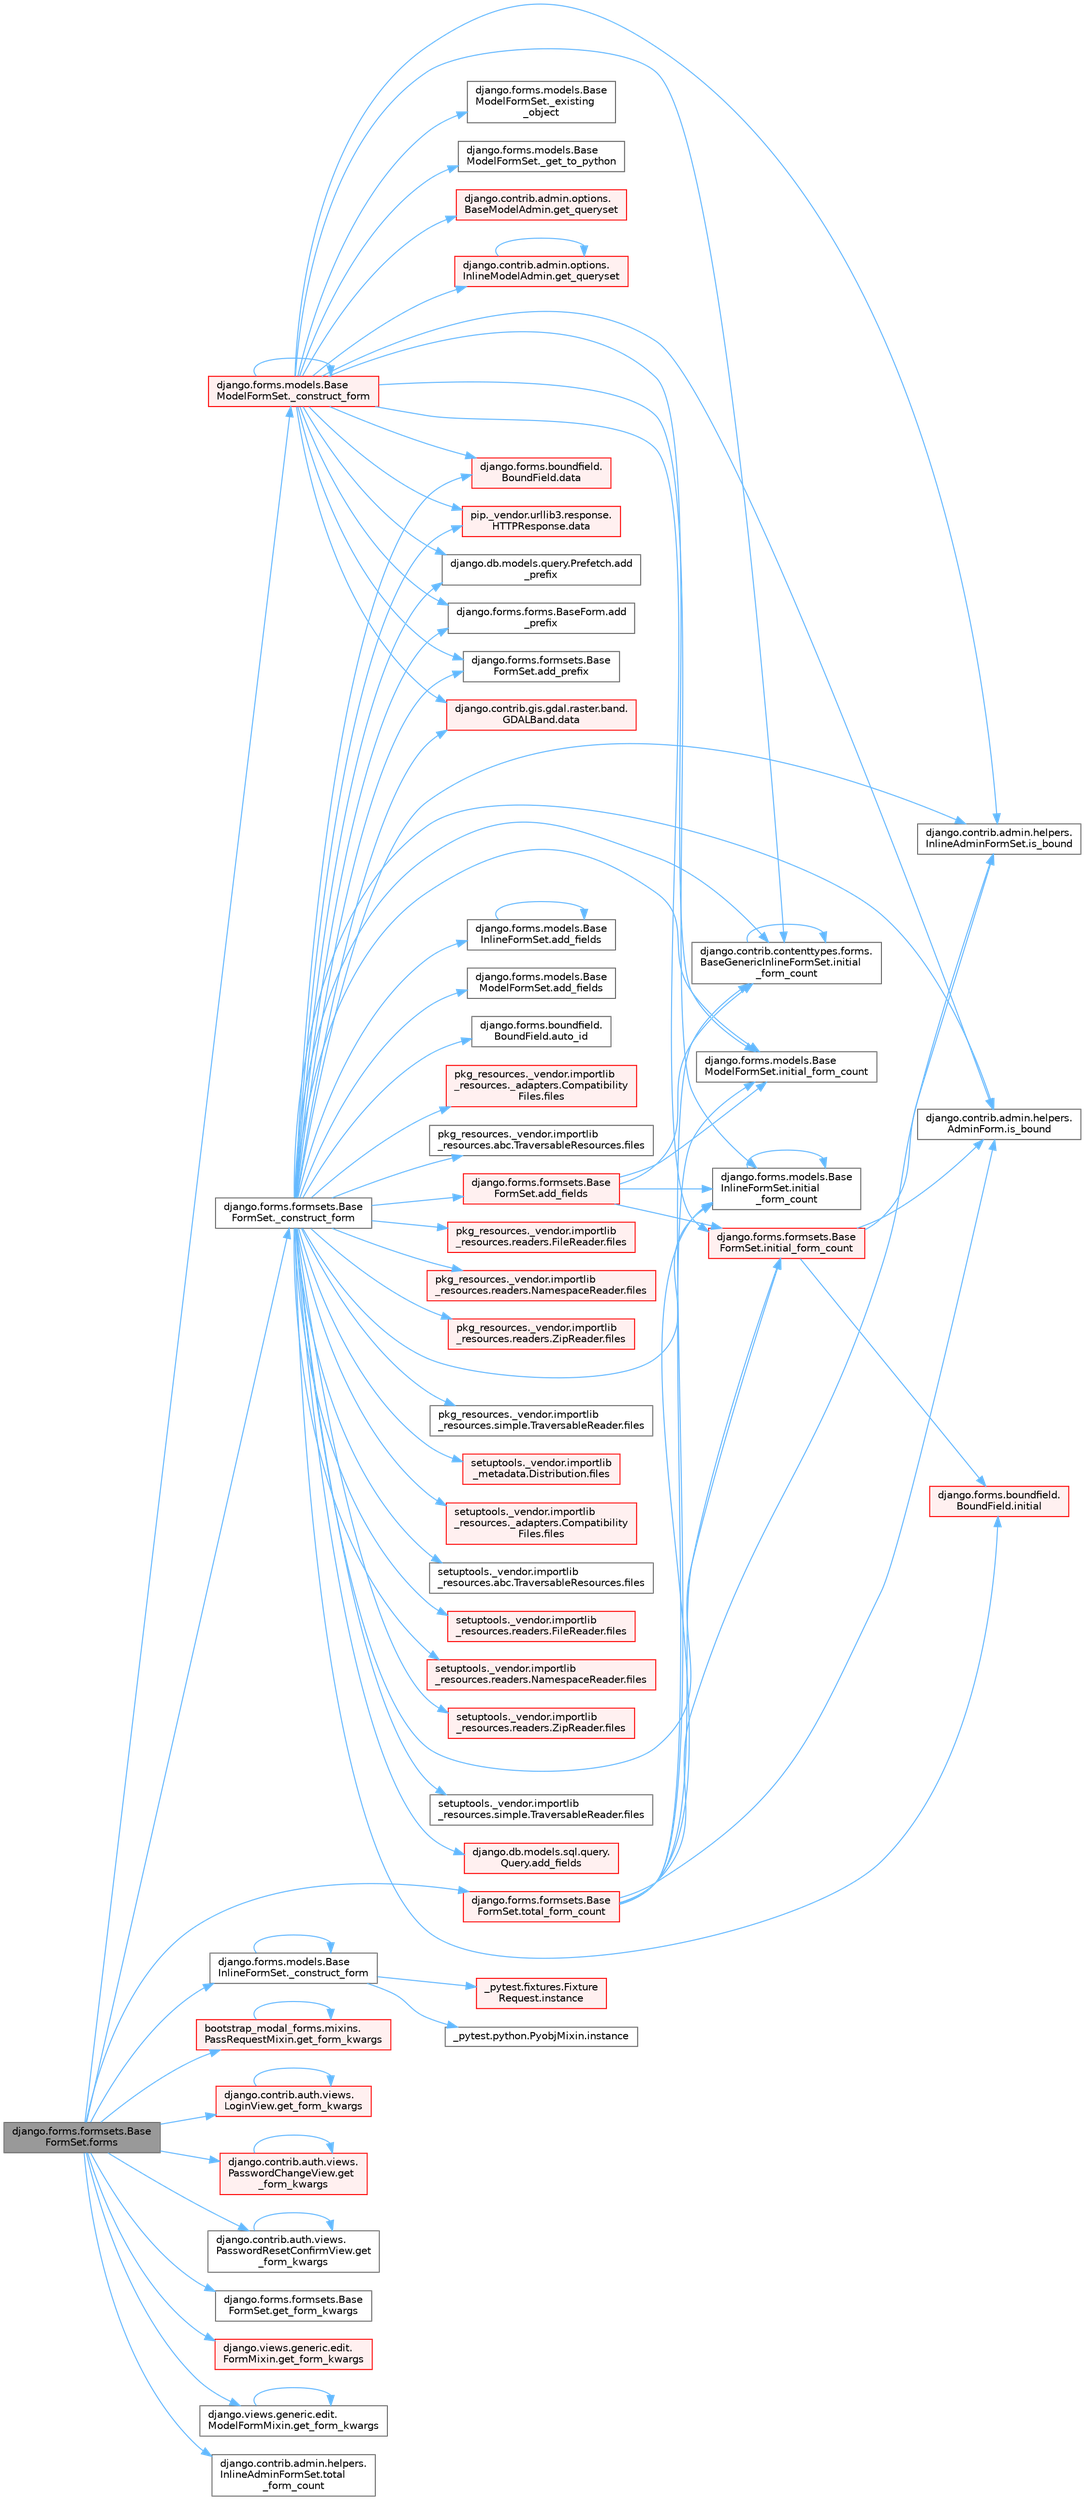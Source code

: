 digraph "django.forms.formsets.BaseFormSet.forms"
{
 // LATEX_PDF_SIZE
  bgcolor="transparent";
  edge [fontname=Helvetica,fontsize=10,labelfontname=Helvetica,labelfontsize=10];
  node [fontname=Helvetica,fontsize=10,shape=box,height=0.2,width=0.4];
  rankdir="LR";
  Node1 [id="Node000001",label="django.forms.formsets.Base\lFormSet.forms",height=0.2,width=0.4,color="gray40", fillcolor="grey60", style="filled", fontcolor="black",tooltip=" "];
  Node1 -> Node2 [id="edge1_Node000001_Node000002",color="steelblue1",style="solid",tooltip=" "];
  Node2 [id="Node000002",label="django.forms.formsets.Base\lFormSet._construct_form",height=0.2,width=0.4,color="grey40", fillcolor="white", style="filled",URL="$classdjango_1_1forms_1_1formsets_1_1_base_form_set.html#a4a92b0779a5f5964325e73f9c8521fe8",tooltip=" "];
  Node2 -> Node3 [id="edge2_Node000002_Node000003",color="steelblue1",style="solid",tooltip=" "];
  Node3 [id="Node000003",label="django.db.models.sql.query.\lQuery.add_fields",height=0.2,width=0.4,color="red", fillcolor="#FFF0F0", style="filled",URL="$classdjango_1_1db_1_1models_1_1sql_1_1query_1_1_query.html#a86b6a93688b1029c5cc8095a6bc8b683",tooltip=" "];
  Node2 -> Node4486 [id="edge3_Node000002_Node004486",color="steelblue1",style="solid",tooltip=" "];
  Node4486 [id="Node004486",label="django.forms.formsets.Base\lFormSet.add_fields",height=0.2,width=0.4,color="red", fillcolor="#FFF0F0", style="filled",URL="$classdjango_1_1forms_1_1formsets_1_1_base_form_set.html#a9db7c4b565cef620c0195e8f424c3861",tooltip=" "];
  Node4486 -> Node2232 [id="edge4_Node004486_Node002232",color="steelblue1",style="solid",tooltip=" "];
  Node2232 [id="Node002232",label="django.contrib.contenttypes.forms.\lBaseGenericInlineFormSet.initial\l_form_count",height=0.2,width=0.4,color="grey40", fillcolor="white", style="filled",URL="$classdjango_1_1contrib_1_1contenttypes_1_1forms_1_1_base_generic_inline_form_set.html#a3022118f13a1deac787ae2b1e56a4351",tooltip=" "];
  Node2232 -> Node2232 [id="edge5_Node002232_Node002232",color="steelblue1",style="solid",tooltip=" "];
  Node4486 -> Node2233 [id="edge6_Node004486_Node002233",color="steelblue1",style="solid",tooltip=" "];
  Node2233 [id="Node002233",label="django.forms.formsets.Base\lFormSet.initial_form_count",height=0.2,width=0.4,color="red", fillcolor="#FFF0F0", style="filled",URL="$classdjango_1_1forms_1_1formsets_1_1_base_form_set.html#ac69af218aef466f57271c03f8406077e",tooltip=" "];
  Node2233 -> Node575 [id="edge7_Node002233_Node000575",color="steelblue1",style="solid",tooltip=" "];
  Node575 [id="Node000575",label="django.forms.boundfield.\lBoundField.initial",height=0.2,width=0.4,color="red", fillcolor="#FFF0F0", style="filled",URL="$classdjango_1_1forms_1_1boundfield_1_1_bound_field.html#a81706c00426d51f42167d00c2018cb92",tooltip=" "];
  Node2233 -> Node2226 [id="edge8_Node002233_Node002226",color="steelblue1",style="solid",tooltip=" "];
  Node2226 [id="Node002226",label="django.contrib.admin.helpers.\lAdminForm.is_bound",height=0.2,width=0.4,color="grey40", fillcolor="white", style="filled",URL="$classdjango_1_1contrib_1_1admin_1_1helpers_1_1_admin_form.html#a3db6718d4233338252982b87421a1ae9",tooltip=" "];
  Node2233 -> Node2227 [id="edge9_Node002233_Node002227",color="steelblue1",style="solid",tooltip=" "];
  Node2227 [id="Node002227",label="django.contrib.admin.helpers.\lInlineAdminFormSet.is_bound",height=0.2,width=0.4,color="grey40", fillcolor="white", style="filled",URL="$classdjango_1_1contrib_1_1admin_1_1helpers_1_1_inline_admin_form_set.html#a54ae697ea028b7ed3e193f059bc54a71",tooltip=" "];
  Node4486 -> Node2235 [id="edge10_Node004486_Node002235",color="steelblue1",style="solid",tooltip=" "];
  Node2235 [id="Node002235",label="django.forms.models.Base\lInlineFormSet.initial\l_form_count",height=0.2,width=0.4,color="grey40", fillcolor="white", style="filled",URL="$classdjango_1_1forms_1_1models_1_1_base_inline_form_set.html#ab1bf4b2e98a48b37719c19eba66c05f4",tooltip=" "];
  Node2235 -> Node2235 [id="edge11_Node002235_Node002235",color="steelblue1",style="solid",tooltip=" "];
  Node4486 -> Node2236 [id="edge12_Node004486_Node002236",color="steelblue1",style="solid",tooltip=" "];
  Node2236 [id="Node002236",label="django.forms.models.Base\lModelFormSet.initial_form_count",height=0.2,width=0.4,color="grey40", fillcolor="white", style="filled",URL="$classdjango_1_1forms_1_1models_1_1_base_model_form_set.html#a52c99928025ea0082ad8ea8c7b7ccdf3",tooltip=" "];
  Node2 -> Node4489 [id="edge13_Node000002_Node004489",color="steelblue1",style="solid",tooltip=" "];
  Node4489 [id="Node004489",label="django.forms.models.Base\lInlineFormSet.add_fields",height=0.2,width=0.4,color="grey40", fillcolor="white", style="filled",URL="$classdjango_1_1forms_1_1models_1_1_base_inline_form_set.html#a8e14729fad18b2b23207dfeaffc15cb1",tooltip=" "];
  Node4489 -> Node4489 [id="edge14_Node004489_Node004489",color="steelblue1",style="solid",tooltip=" "];
  Node2 -> Node4490 [id="edge15_Node000002_Node004490",color="steelblue1",style="solid",tooltip=" "];
  Node4490 [id="Node004490",label="django.forms.models.Base\lModelFormSet.add_fields",height=0.2,width=0.4,color="grey40", fillcolor="white", style="filled",URL="$classdjango_1_1forms_1_1models_1_1_base_model_form_set.html#a7cbfcd0996447218ac3164fd6a1305bc",tooltip=" "];
  Node2 -> Node4491 [id="edge16_Node000002_Node004491",color="steelblue1",style="solid",tooltip=" "];
  Node4491 [id="Node004491",label="django.db.models.query.Prefetch.add\l_prefix",height=0.2,width=0.4,color="grey40", fillcolor="white", style="filled",URL="$classdjango_1_1db_1_1models_1_1query_1_1_prefetch.html#afb4d279a423967d5f32da91385163ef5",tooltip=" "];
  Node2 -> Node4492 [id="edge17_Node000002_Node004492",color="steelblue1",style="solid",tooltip=" "];
  Node4492 [id="Node004492",label="django.forms.forms.BaseForm.add\l_prefix",height=0.2,width=0.4,color="grey40", fillcolor="white", style="filled",URL="$classdjango_1_1forms_1_1forms_1_1_base_form.html#ae40cfd5224bffe1e658208d9733eb1cf",tooltip=" "];
  Node2 -> Node2231 [id="edge18_Node000002_Node002231",color="steelblue1",style="solid",tooltip=" "];
  Node2231 [id="Node002231",label="django.forms.formsets.Base\lFormSet.add_prefix",height=0.2,width=0.4,color="grey40", fillcolor="white", style="filled",URL="$classdjango_1_1forms_1_1formsets_1_1_base_form_set.html#a0498beaa50e1791022fde719a1e28ab8",tooltip=" "];
  Node2 -> Node1653 [id="edge19_Node000002_Node001653",color="steelblue1",style="solid",tooltip=" "];
  Node1653 [id="Node001653",label="django.forms.boundfield.\lBoundField.auto_id",height=0.2,width=0.4,color="grey40", fillcolor="white", style="filled",URL="$classdjango_1_1forms_1_1boundfield_1_1_bound_field.html#ae7b115e17041dcc8625b27f5e055a47c",tooltip=" "];
  Node2 -> Node271 [id="edge20_Node000002_Node000271",color="steelblue1",style="solid",tooltip=" "];
  Node271 [id="Node000271",label="django.contrib.gis.gdal.raster.band.\lGDALBand.data",height=0.2,width=0.4,color="red", fillcolor="#FFF0F0", style="filled",URL="$classdjango_1_1contrib_1_1gis_1_1gdal_1_1raster_1_1band_1_1_g_d_a_l_band.html#a5d37dc4c4d5a50a21b75460e75f9ee4d",tooltip=" "];
  Node2 -> Node349 [id="edge21_Node000002_Node000349",color="steelblue1",style="solid",tooltip=" "];
  Node349 [id="Node000349",label="django.forms.boundfield.\lBoundField.data",height=0.2,width=0.4,color="red", fillcolor="#FFF0F0", style="filled",URL="$classdjango_1_1forms_1_1boundfield_1_1_bound_field.html#ad38e19a5099c352218e82322f47b020c",tooltip=" "];
  Node2 -> Node350 [id="edge22_Node000002_Node000350",color="steelblue1",style="solid",tooltip=" "];
  Node350 [id="Node000350",label="pip._vendor.urllib3.response.\lHTTPResponse.data",height=0.2,width=0.4,color="red", fillcolor="#FFF0F0", style="filled",URL="$classpip_1_1__vendor_1_1urllib3_1_1response_1_1_h_t_t_p_response.html#abf3c538704803faf453331b0031f3bdd",tooltip=" "];
  Node2 -> Node2450 [id="edge23_Node000002_Node002450",color="steelblue1",style="solid",tooltip=" "];
  Node2450 [id="Node002450",label="pkg_resources._vendor.importlib\l_resources._adapters.Compatibility\lFiles.files",height=0.2,width=0.4,color="red", fillcolor="#FFF0F0", style="filled",URL="$classpkg__resources_1_1__vendor_1_1importlib__resources_1_1__adapters_1_1_compatibility_files.html#a8b9d338ee8b5f6f2b1b612d2835a5528",tooltip=" "];
  Node2 -> Node2451 [id="edge24_Node000002_Node002451",color="steelblue1",style="solid",tooltip=" "];
  Node2451 [id="Node002451",label="pkg_resources._vendor.importlib\l_resources.abc.TraversableResources.files",height=0.2,width=0.4,color="grey40", fillcolor="white", style="filled",URL="$classpkg__resources_1_1__vendor_1_1importlib__resources_1_1abc_1_1_traversable_resources.html#a355a5579db7885b20dd95b6175965f5b",tooltip=" "];
  Node2 -> Node2452 [id="edge25_Node000002_Node002452",color="steelblue1",style="solid",tooltip=" "];
  Node2452 [id="Node002452",label="pkg_resources._vendor.importlib\l_resources.readers.FileReader.files",height=0.2,width=0.4,color="red", fillcolor="#FFF0F0", style="filled",URL="$classpkg__resources_1_1__vendor_1_1importlib__resources_1_1readers_1_1_file_reader.html#ac80e1e3a22d012bbfb5f1b7a753bab21",tooltip=" "];
  Node2 -> Node2453 [id="edge26_Node000002_Node002453",color="steelblue1",style="solid",tooltip=" "];
  Node2453 [id="Node002453",label="pkg_resources._vendor.importlib\l_resources.readers.NamespaceReader.files",height=0.2,width=0.4,color="red", fillcolor="#FFF0F0", style="filled",URL="$classpkg__resources_1_1__vendor_1_1importlib__resources_1_1readers_1_1_namespace_reader.html#ae68f8b2f076387226b18c4889de277cf",tooltip=" "];
  Node2 -> Node2454 [id="edge27_Node000002_Node002454",color="steelblue1",style="solid",tooltip=" "];
  Node2454 [id="Node002454",label="pkg_resources._vendor.importlib\l_resources.readers.ZipReader.files",height=0.2,width=0.4,color="red", fillcolor="#FFF0F0", style="filled",URL="$classpkg__resources_1_1__vendor_1_1importlib__resources_1_1readers_1_1_zip_reader.html#a7d9335bea71d3023a14cdc45ca26157d",tooltip=" "];
  Node2 -> Node2458 [id="edge28_Node000002_Node002458",color="steelblue1",style="solid",tooltip=" "];
  Node2458 [id="Node002458",label="pkg_resources._vendor.importlib\l_resources.simple.TraversableReader.files",height=0.2,width=0.4,color="grey40", fillcolor="white", style="filled",URL="$classpkg__resources_1_1__vendor_1_1importlib__resources_1_1simple_1_1_traversable_reader.html#a17bf2eaa1cbb0affa5ec29f6fefacac8",tooltip=" "];
  Node2 -> Node2459 [id="edge29_Node000002_Node002459",color="steelblue1",style="solid",tooltip=" "];
  Node2459 [id="Node002459",label="setuptools._vendor.importlib\l_metadata.Distribution.files",height=0.2,width=0.4,color="red", fillcolor="#FFF0F0", style="filled",URL="$classsetuptools_1_1__vendor_1_1importlib__metadata_1_1_distribution.html#a4600c19bb68ff3c899dbcf38a2eaf98c",tooltip=" "];
  Node2 -> Node2493 [id="edge30_Node000002_Node002493",color="steelblue1",style="solid",tooltip=" "];
  Node2493 [id="Node002493",label="setuptools._vendor.importlib\l_resources._adapters.Compatibility\lFiles.files",height=0.2,width=0.4,color="red", fillcolor="#FFF0F0", style="filled",URL="$classsetuptools_1_1__vendor_1_1importlib__resources_1_1__adapters_1_1_compatibility_files.html#afe4ab3d957d5886ae615b184d7ac2835",tooltip=" "];
  Node2 -> Node2494 [id="edge31_Node000002_Node002494",color="steelblue1",style="solid",tooltip=" "];
  Node2494 [id="Node002494",label="setuptools._vendor.importlib\l_resources.abc.TraversableResources.files",height=0.2,width=0.4,color="grey40", fillcolor="white", style="filled",URL="$classsetuptools_1_1__vendor_1_1importlib__resources_1_1abc_1_1_traversable_resources.html#a573f46222fbe518cca97e89446113d04",tooltip=" "];
  Node2 -> Node2495 [id="edge32_Node000002_Node002495",color="steelblue1",style="solid",tooltip=" "];
  Node2495 [id="Node002495",label="setuptools._vendor.importlib\l_resources.readers.FileReader.files",height=0.2,width=0.4,color="red", fillcolor="#FFF0F0", style="filled",URL="$classsetuptools_1_1__vendor_1_1importlib__resources_1_1readers_1_1_file_reader.html#a8536b477e2f4ed83ac20b58baace6b4c",tooltip=" "];
  Node2 -> Node2496 [id="edge33_Node000002_Node002496",color="steelblue1",style="solid",tooltip=" "];
  Node2496 [id="Node002496",label="setuptools._vendor.importlib\l_resources.readers.NamespaceReader.files",height=0.2,width=0.4,color="red", fillcolor="#FFF0F0", style="filled",URL="$classsetuptools_1_1__vendor_1_1importlib__resources_1_1readers_1_1_namespace_reader.html#a80c5b3a6ae3f4903c4db5bb312f2ae49",tooltip=" "];
  Node2 -> Node2497 [id="edge34_Node000002_Node002497",color="steelblue1",style="solid",tooltip=" "];
  Node2497 [id="Node002497",label="setuptools._vendor.importlib\l_resources.readers.ZipReader.files",height=0.2,width=0.4,color="red", fillcolor="#FFF0F0", style="filled",URL="$classsetuptools_1_1__vendor_1_1importlib__resources_1_1readers_1_1_zip_reader.html#ac310114936b6978f32944f3845ee32ed",tooltip=" "];
  Node2 -> Node2498 [id="edge35_Node000002_Node002498",color="steelblue1",style="solid",tooltip=" "];
  Node2498 [id="Node002498",label="setuptools._vendor.importlib\l_resources.simple.TraversableReader.files",height=0.2,width=0.4,color="grey40", fillcolor="white", style="filled",URL="$classsetuptools_1_1__vendor_1_1importlib__resources_1_1simple_1_1_traversable_reader.html#a15b7bef75b9485b98deb4edccf1a5f53",tooltip=" "];
  Node2 -> Node575 [id="edge36_Node000002_Node000575",color="steelblue1",style="solid",tooltip=" "];
  Node2 -> Node2232 [id="edge37_Node000002_Node002232",color="steelblue1",style="solid",tooltip=" "];
  Node2 -> Node2233 [id="edge38_Node000002_Node002233",color="steelblue1",style="solid",tooltip=" "];
  Node2 -> Node2235 [id="edge39_Node000002_Node002235",color="steelblue1",style="solid",tooltip=" "];
  Node2 -> Node2236 [id="edge40_Node000002_Node002236",color="steelblue1",style="solid",tooltip=" "];
  Node2 -> Node2226 [id="edge41_Node000002_Node002226",color="steelblue1",style="solid",tooltip=" "];
  Node2 -> Node2227 [id="edge42_Node000002_Node002227",color="steelblue1",style="solid",tooltip=" "];
  Node1 -> Node4493 [id="edge43_Node000001_Node004493",color="steelblue1",style="solid",tooltip=" "];
  Node4493 [id="Node004493",label="django.forms.models.Base\lInlineFormSet._construct_form",height=0.2,width=0.4,color="grey40", fillcolor="white", style="filled",URL="$classdjango_1_1forms_1_1models_1_1_base_inline_form_set.html#aed181a723beea830c7e6334b2aa775c3",tooltip=" "];
  Node4493 -> Node4493 [id="edge44_Node004493_Node004493",color="steelblue1",style="solid",tooltip=" "];
  Node4493 -> Node1728 [id="edge45_Node004493_Node001728",color="steelblue1",style="solid",tooltip=" "];
  Node1728 [id="Node001728",label="_pytest.fixtures.Fixture\lRequest.instance",height=0.2,width=0.4,color="red", fillcolor="#FFF0F0", style="filled",URL="$class__pytest_1_1fixtures_1_1_fixture_request.html#a99767730e6a0b8628f5a952a5c78cac7",tooltip=" "];
  Node4493 -> Node1729 [id="edge46_Node004493_Node001729",color="steelblue1",style="solid",tooltip=" "];
  Node1729 [id="Node001729",label="_pytest.python.PyobjMixin.instance",height=0.2,width=0.4,color="grey40", fillcolor="white", style="filled",URL="$class__pytest_1_1python_1_1_pyobj_mixin.html#a750e162576452afdd415a6973668b89b",tooltip=" "];
  Node1 -> Node4494 [id="edge47_Node000001_Node004494",color="steelblue1",style="solid",tooltip=" "];
  Node4494 [id="Node004494",label="django.forms.models.Base\lModelFormSet._construct_form",height=0.2,width=0.4,color="red", fillcolor="#FFF0F0", style="filled",URL="$classdjango_1_1forms_1_1models_1_1_base_model_form_set.html#a2318f52c4f2963f7674c8e15e2f3c324",tooltip=" "];
  Node4494 -> Node4494 [id="edge48_Node004494_Node004494",color="steelblue1",style="solid",tooltip=" "];
  Node4494 -> Node4495 [id="edge49_Node004494_Node004495",color="steelblue1",style="solid",tooltip=" "];
  Node4495 [id="Node004495",label="django.forms.models.Base\lModelFormSet._existing\l_object",height=0.2,width=0.4,color="grey40", fillcolor="white", style="filled",URL="$classdjango_1_1forms_1_1models_1_1_base_model_form_set.html#a76d050aa39190116ddfd632ecd6ef3b7",tooltip=" "];
  Node4494 -> Node4496 [id="edge50_Node004494_Node004496",color="steelblue1",style="solid",tooltip=" "];
  Node4496 [id="Node004496",label="django.forms.models.Base\lModelFormSet._get_to_python",height=0.2,width=0.4,color="grey40", fillcolor="white", style="filled",URL="$classdjango_1_1forms_1_1models_1_1_base_model_form_set.html#a019e6295cf351709e4023ae26be37e7d",tooltip=" "];
  Node4494 -> Node4491 [id="edge51_Node004494_Node004491",color="steelblue1",style="solid",tooltip=" "];
  Node4494 -> Node4492 [id="edge52_Node004494_Node004492",color="steelblue1",style="solid",tooltip=" "];
  Node4494 -> Node2231 [id="edge53_Node004494_Node002231",color="steelblue1",style="solid",tooltip=" "];
  Node4494 -> Node271 [id="edge54_Node004494_Node000271",color="steelblue1",style="solid",tooltip=" "];
  Node4494 -> Node349 [id="edge55_Node004494_Node000349",color="steelblue1",style="solid",tooltip=" "];
  Node4494 -> Node350 [id="edge56_Node004494_Node000350",color="steelblue1",style="solid",tooltip=" "];
  Node4494 -> Node4497 [id="edge57_Node004494_Node004497",color="steelblue1",style="solid",tooltip=" "];
  Node4497 [id="Node004497",label="django.contrib.admin.options.\lBaseModelAdmin.get_queryset",height=0.2,width=0.4,color="red", fillcolor="#FFF0F0", style="filled",URL="$classdjango_1_1contrib_1_1admin_1_1options_1_1_base_model_admin.html#a785da85de69766ce5f736de0e4de80c5",tooltip=" "];
  Node4494 -> Node4509 [id="edge58_Node004494_Node004509",color="steelblue1",style="solid",tooltip=" "];
  Node4509 [id="Node004509",label="django.contrib.admin.options.\lInlineModelAdmin.get_queryset",height=0.2,width=0.4,color="red", fillcolor="#FFF0F0", style="filled",URL="$classdjango_1_1contrib_1_1admin_1_1options_1_1_inline_model_admin.html#a9248f5d82a336087e911b7ebc8729ffd",tooltip=" "];
  Node4509 -> Node4509 [id="edge59_Node004509_Node004509",color="steelblue1",style="solid",tooltip=" "];
  Node4494 -> Node2232 [id="edge60_Node004494_Node002232",color="steelblue1",style="solid",tooltip=" "];
  Node4494 -> Node2233 [id="edge61_Node004494_Node002233",color="steelblue1",style="solid",tooltip=" "];
  Node4494 -> Node2235 [id="edge62_Node004494_Node002235",color="steelblue1",style="solid",tooltip=" "];
  Node4494 -> Node2236 [id="edge63_Node004494_Node002236",color="steelblue1",style="solid",tooltip=" "];
  Node4494 -> Node2226 [id="edge64_Node004494_Node002226",color="steelblue1",style="solid",tooltip=" "];
  Node4494 -> Node2227 [id="edge65_Node004494_Node002227",color="steelblue1",style="solid",tooltip=" "];
  Node1 -> Node1961 [id="edge66_Node000001_Node001961",color="steelblue1",style="solid",tooltip=" "];
  Node1961 [id="Node001961",label="bootstrap_modal_forms.mixins.\lPassRequestMixin.get_form_kwargs",height=0.2,width=0.4,color="red", fillcolor="#FFF0F0", style="filled",URL="$classbootstrap__modal__forms_1_1mixins_1_1_pass_request_mixin.html#ad4ae849823f332bb1016a8508cb34ee3",tooltip=" "];
  Node1961 -> Node1961 [id="edge67_Node001961_Node001961",color="steelblue1",style="solid",tooltip=" "];
  Node1 -> Node1962 [id="edge68_Node000001_Node001962",color="steelblue1",style="solid",tooltip=" "];
  Node1962 [id="Node001962",label="django.contrib.auth.views.\lLoginView.get_form_kwargs",height=0.2,width=0.4,color="red", fillcolor="#FFF0F0", style="filled",URL="$classdjango_1_1contrib_1_1auth_1_1views_1_1_login_view.html#a2eba98b8c16c8a98348679ea2c921d25",tooltip=" "];
  Node1962 -> Node1962 [id="edge69_Node001962_Node001962",color="steelblue1",style="solid",tooltip=" "];
  Node1 -> Node1963 [id="edge70_Node000001_Node001963",color="steelblue1",style="solid",tooltip=" "];
  Node1963 [id="Node001963",label="django.contrib.auth.views.\lPasswordChangeView.get\l_form_kwargs",height=0.2,width=0.4,color="red", fillcolor="#FFF0F0", style="filled",URL="$classdjango_1_1contrib_1_1auth_1_1views_1_1_password_change_view.html#a553cf3e37e5a2c05db774e580cbcc038",tooltip=" "];
  Node1963 -> Node1963 [id="edge71_Node001963_Node001963",color="steelblue1",style="solid",tooltip=" "];
  Node1 -> Node1964 [id="edge72_Node000001_Node001964",color="steelblue1",style="solid",tooltip=" "];
  Node1964 [id="Node001964",label="django.contrib.auth.views.\lPasswordResetConfirmView.get\l_form_kwargs",height=0.2,width=0.4,color="grey40", fillcolor="white", style="filled",URL="$classdjango_1_1contrib_1_1auth_1_1views_1_1_password_reset_confirm_view.html#a370c4fdedb3f2a2550450e2dbdb1bb80",tooltip=" "];
  Node1964 -> Node1964 [id="edge73_Node001964_Node001964",color="steelblue1",style="solid",tooltip=" "];
  Node1 -> Node1965 [id="edge74_Node000001_Node001965",color="steelblue1",style="solid",tooltip=" "];
  Node1965 [id="Node001965",label="django.forms.formsets.Base\lFormSet.get_form_kwargs",height=0.2,width=0.4,color="grey40", fillcolor="white", style="filled",URL="$classdjango_1_1forms_1_1formsets_1_1_base_form_set.html#aaae42461c58f5266a1e98419c8f79902",tooltip=" "];
  Node1 -> Node1966 [id="edge75_Node000001_Node001966",color="steelblue1",style="solid",tooltip=" "];
  Node1966 [id="Node001966",label="django.views.generic.edit.\lFormMixin.get_form_kwargs",height=0.2,width=0.4,color="red", fillcolor="#FFF0F0", style="filled",URL="$classdjango_1_1views_1_1generic_1_1edit_1_1_form_mixin.html#a7e8c141b6c4efa8727e7f06322969249",tooltip=" "];
  Node1 -> Node1969 [id="edge76_Node000001_Node001969",color="steelblue1",style="solid",tooltip=" "];
  Node1969 [id="Node001969",label="django.views.generic.edit.\lModelFormMixin.get_form_kwargs",height=0.2,width=0.4,color="grey40", fillcolor="white", style="filled",URL="$classdjango_1_1views_1_1generic_1_1edit_1_1_model_form_mixin.html#acb08afab46e151c93364f9ceca55d786",tooltip=" "];
  Node1969 -> Node1969 [id="edge77_Node001969_Node001969",color="steelblue1",style="solid",tooltip=" "];
  Node1 -> Node2237 [id="edge78_Node000001_Node002237",color="steelblue1",style="solid",tooltip=" "];
  Node2237 [id="Node002237",label="django.contrib.admin.helpers.\lInlineAdminFormSet.total\l_form_count",height=0.2,width=0.4,color="grey40", fillcolor="white", style="filled",URL="$classdjango_1_1contrib_1_1admin_1_1helpers_1_1_inline_admin_form_set.html#a875279fc2106dd77d68f94726a4343b3",tooltip=" "];
  Node1 -> Node2238 [id="edge79_Node000001_Node002238",color="steelblue1",style="solid",tooltip=" "];
  Node2238 [id="Node002238",label="django.forms.formsets.Base\lFormSet.total_form_count",height=0.2,width=0.4,color="red", fillcolor="#FFF0F0", style="filled",URL="$classdjango_1_1forms_1_1formsets_1_1_base_form_set.html#a6f385fb1509469e7b3071b42ad2dc945",tooltip=" "];
  Node2238 -> Node2232 [id="edge80_Node002238_Node002232",color="steelblue1",style="solid",tooltip=" "];
  Node2238 -> Node2233 [id="edge81_Node002238_Node002233",color="steelblue1",style="solid",tooltip=" "];
  Node2238 -> Node2235 [id="edge82_Node002238_Node002235",color="steelblue1",style="solid",tooltip=" "];
  Node2238 -> Node2236 [id="edge83_Node002238_Node002236",color="steelblue1",style="solid",tooltip=" "];
  Node2238 -> Node2226 [id="edge84_Node002238_Node002226",color="steelblue1",style="solid",tooltip=" "];
  Node2238 -> Node2227 [id="edge85_Node002238_Node002227",color="steelblue1",style="solid",tooltip=" "];
}
